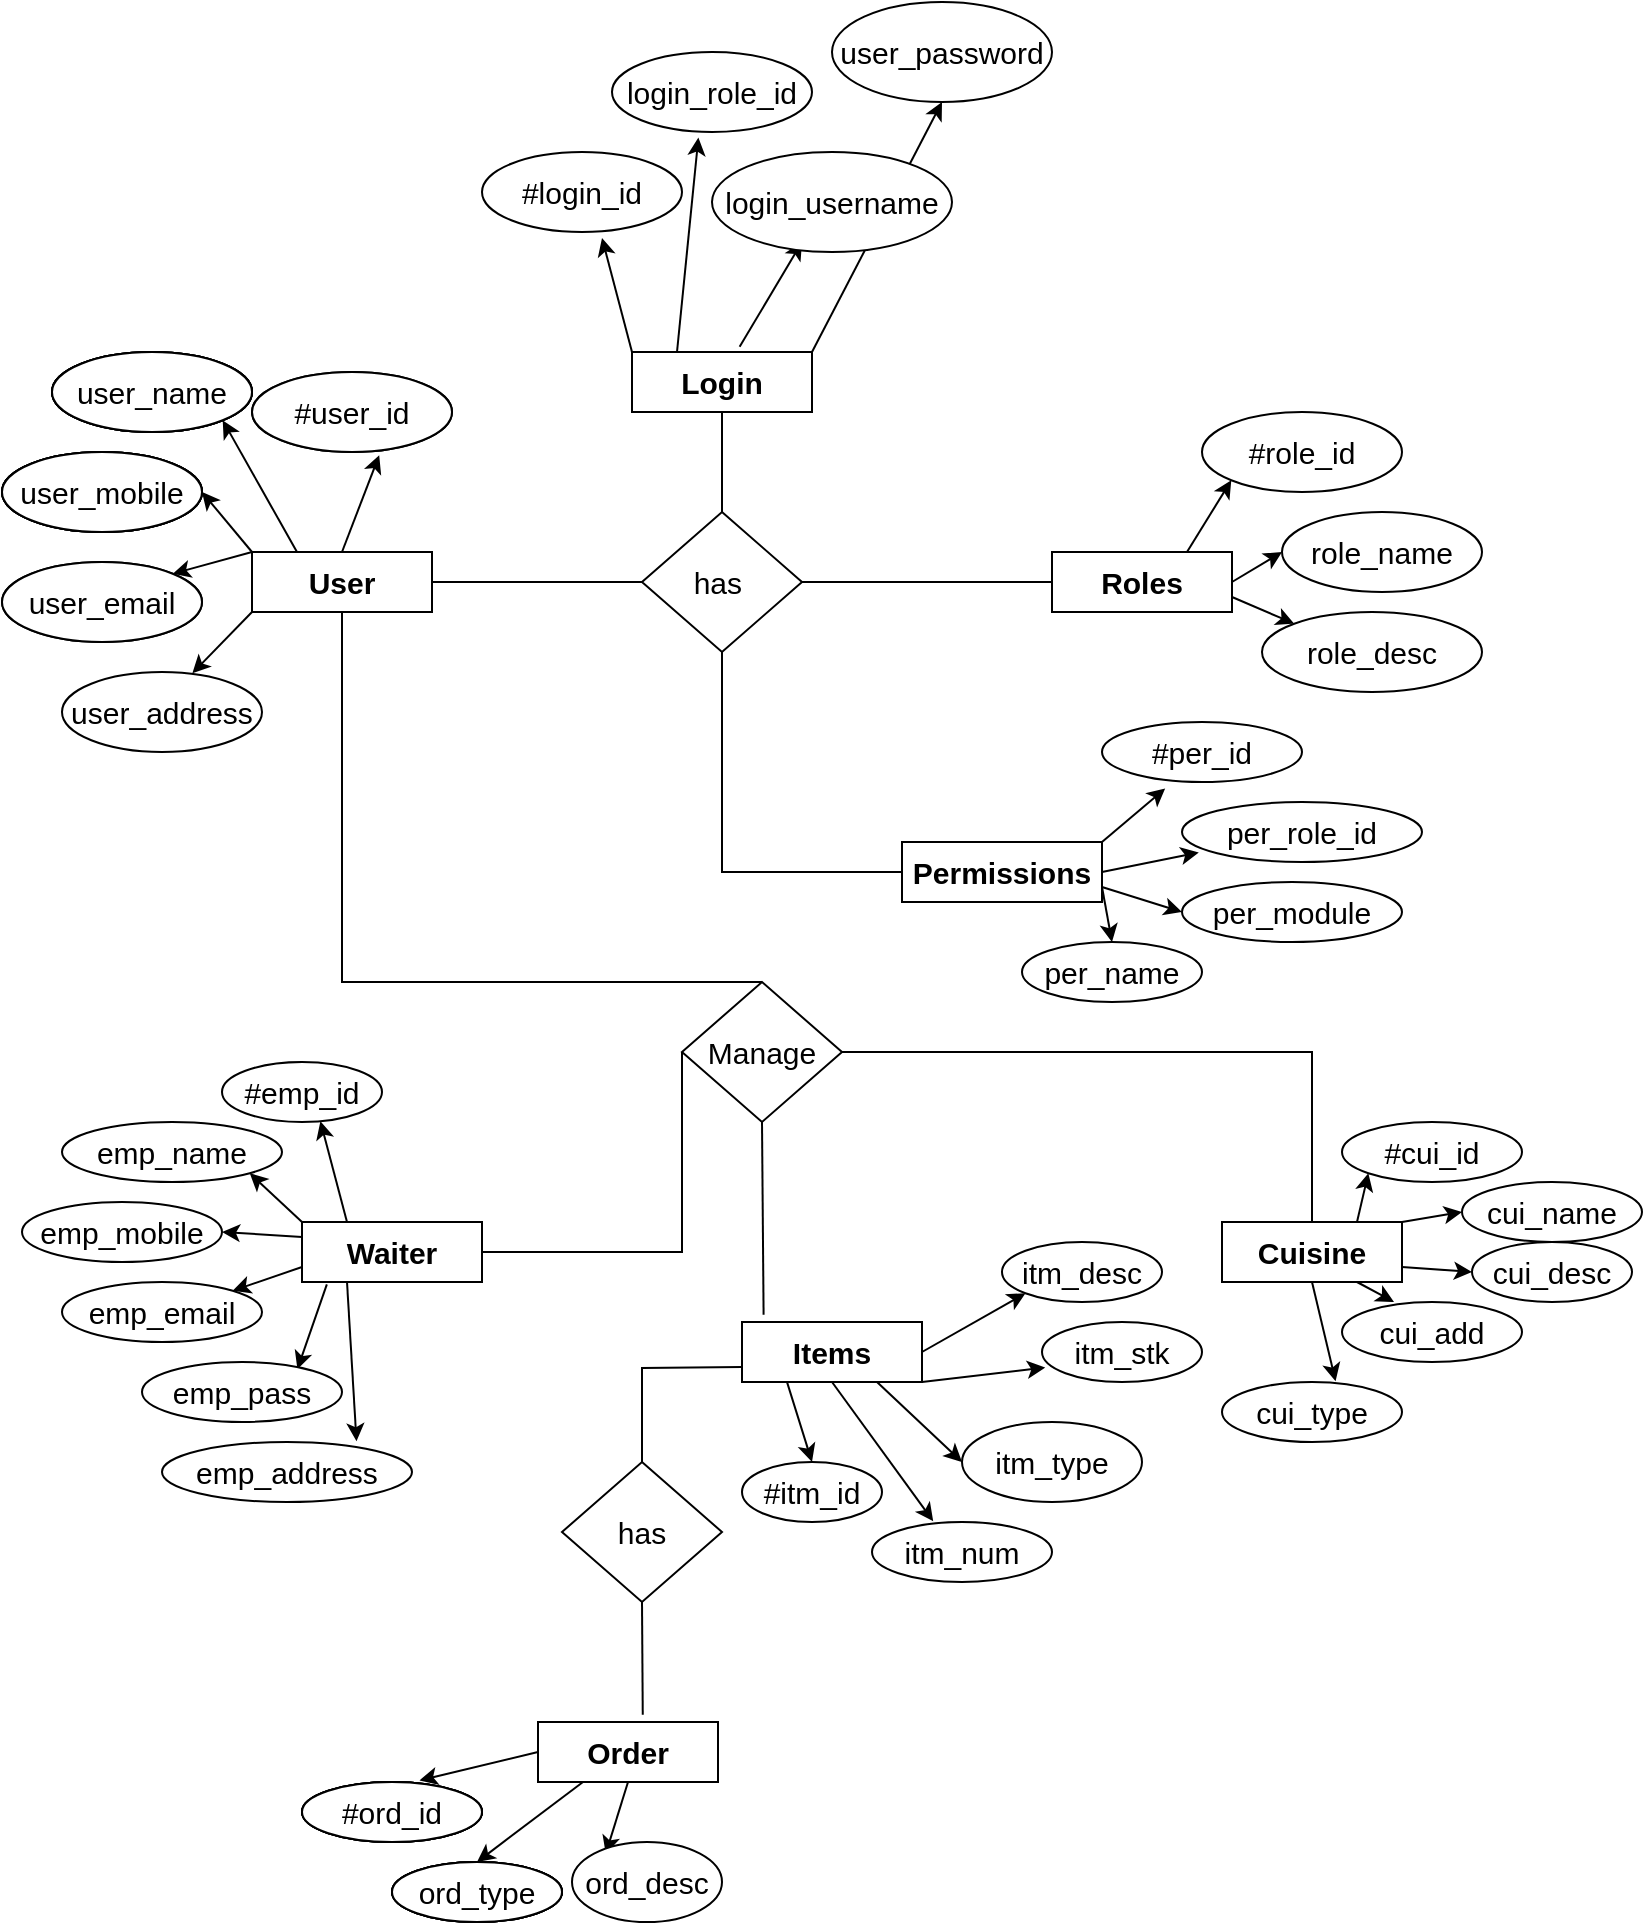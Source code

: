 <mxfile version="16.0.2" type="device"><diagram id="CfCf_N5ZeQ1wwE2QEOd4" name="Page-1"><mxGraphModel dx="1038" dy="649" grid="1" gridSize="10" guides="1" tooltips="1" connect="1" arrows="1" fold="1" page="1" pageScale="1" pageWidth="850" pageHeight="1100" background="none" math="0" shadow="0"><root><mxCell id="0"/><mxCell id="1" parent="0"/><mxCell id="aRp_A9biTbPwdNtpGblq-23" style="edgeStyle=none;rounded=0;orthogonalLoop=1;jettySize=auto;html=1;exitX=0;exitY=1;exitDx=0;exitDy=0;entryX=0.652;entryY=0.015;entryDx=0;entryDy=0;entryPerimeter=0;fontSize=15;" parent="1" source="aRp_A9biTbPwdNtpGblq-4" target="aRp_A9biTbPwdNtpGblq-16" edge="1"><mxGeometry relative="1" as="geometry"><mxPoint x="106.2" y="385.8" as="targetPoint"/></mxGeometry></mxCell><mxCell id="aRp_A9biTbPwdNtpGblq-24" style="edgeStyle=none;rounded=0;orthogonalLoop=1;jettySize=auto;html=1;exitX=0;exitY=0;exitDx=0;exitDy=0;entryX=1;entryY=0;entryDx=0;entryDy=0;fontSize=15;" parent="1" source="aRp_A9biTbPwdNtpGblq-4" target="aRp_A9biTbPwdNtpGblq-15" edge="1"><mxGeometry relative="1" as="geometry"><mxPoint x="90.355" y="330.858" as="targetPoint"/></mxGeometry></mxCell><mxCell id="aRp_A9biTbPwdNtpGblq-25" style="edgeStyle=none;rounded=0;orthogonalLoop=1;jettySize=auto;html=1;exitX=0;exitY=0;exitDx=0;exitDy=0;entryX=1;entryY=0.5;entryDx=0;entryDy=0;fontSize=15;" parent="1" source="aRp_A9biTbPwdNtpGblq-4" target="aRp_A9biTbPwdNtpGblq-13" edge="1"><mxGeometry relative="1" as="geometry"><mxPoint x="105" y="295" as="targetPoint"/></mxGeometry></mxCell><mxCell id="aRp_A9biTbPwdNtpGblq-26" style="edgeStyle=none;rounded=0;orthogonalLoop=1;jettySize=auto;html=1;exitX=0.25;exitY=0;exitDx=0;exitDy=0;entryX=1;entryY=1;entryDx=0;entryDy=0;fontSize=15;" parent="1" source="aRp_A9biTbPwdNtpGblq-4" target="aRp_A9biTbPwdNtpGblq-14" edge="1"><mxGeometry relative="1" as="geometry"/></mxCell><mxCell id="aRp_A9biTbPwdNtpGblq-28" style="edgeStyle=none;rounded=0;orthogonalLoop=1;jettySize=auto;html=1;exitX=0.5;exitY=0;exitDx=0;exitDy=0;entryX=0.636;entryY=1.04;entryDx=0;entryDy=0;entryPerimeter=0;fontSize=15;" parent="1" source="aRp_A9biTbPwdNtpGblq-4" target="aRp_A9biTbPwdNtpGblq-12" edge="1"><mxGeometry relative="1" as="geometry"/></mxCell><mxCell id="aRp_A9biTbPwdNtpGblq-4" value="&lt;b&gt;&lt;font style=&quot;font-size: 15px&quot;&gt;User&lt;/font&gt;&lt;/b&gt;" style="whiteSpace=wrap;html=1;" parent="1" vertex="1"><mxGeometry x="135" y="325" width="90" height="30" as="geometry"/></mxCell><mxCell id="aRp_A9biTbPwdNtpGblq-29" style="edgeStyle=none;rounded=0;orthogonalLoop=1;jettySize=auto;html=1;exitX=0;exitY=0;exitDx=0;exitDy=0;fontSize=15;entryX=0.6;entryY=1.075;entryDx=0;entryDy=0;entryPerimeter=0;" parent="1" source="aRp_A9biTbPwdNtpGblq-5" target="aRp_A9biTbPwdNtpGblq-17" edge="1"><mxGeometry relative="1" as="geometry"/></mxCell><mxCell id="aRp_A9biTbPwdNtpGblq-30" style="edgeStyle=none;rounded=0;orthogonalLoop=1;jettySize=auto;html=1;exitX=0.25;exitY=0;exitDx=0;exitDy=0;entryX=0.432;entryY=1.07;entryDx=0;entryDy=0;entryPerimeter=0;fontSize=15;" parent="1" source="aRp_A9biTbPwdNtpGblq-5" target="aRp_A9biTbPwdNtpGblq-18" edge="1"><mxGeometry relative="1" as="geometry"/></mxCell><mxCell id="aRp_A9biTbPwdNtpGblq-31" value="" style="edgeStyle=none;rounded=0;orthogonalLoop=1;jettySize=auto;html=1;fontSize=15;exitX=0.598;exitY=-0.087;exitDx=0;exitDy=0;exitPerimeter=0;entryX=0.375;entryY=0.9;entryDx=0;entryDy=0;entryPerimeter=0;" parent="1" source="aRp_A9biTbPwdNtpGblq-5" target="aRp_A9biTbPwdNtpGblq-19" edge="1"><mxGeometry relative="1" as="geometry"/></mxCell><mxCell id="X8OyS_S9COP-fmjkvj-e-1" style="edgeStyle=none;rounded=0;orthogonalLoop=1;jettySize=auto;html=1;exitX=1;exitY=0;exitDx=0;exitDy=0;entryX=0.5;entryY=1;entryDx=0;entryDy=0;" parent="1" source="aRp_A9biTbPwdNtpGblq-5" target="aRp_A9biTbPwdNtpGblq-20" edge="1"><mxGeometry relative="1" as="geometry"/></mxCell><mxCell id="aRp_A9biTbPwdNtpGblq-5" value="&lt;span style=&quot;font-size: 15px&quot;&gt;&lt;b&gt;Login&lt;/b&gt;&lt;/span&gt;" style="whiteSpace=wrap;html=1;" parent="1" vertex="1"><mxGeometry x="325" y="225" width="90" height="30" as="geometry"/></mxCell><mxCell id="aRp_A9biTbPwdNtpGblq-39" style="edgeStyle=none;rounded=0;orthogonalLoop=1;jettySize=auto;html=1;exitX=0.75;exitY=0;exitDx=0;exitDy=0;entryX=0;entryY=1;entryDx=0;entryDy=0;fontSize=15;" parent="1" source="aRp_A9biTbPwdNtpGblq-6" target="aRp_A9biTbPwdNtpGblq-35" edge="1"><mxGeometry relative="1" as="geometry"/></mxCell><mxCell id="aRp_A9biTbPwdNtpGblq-40" style="edgeStyle=none;rounded=0;orthogonalLoop=1;jettySize=auto;html=1;exitX=1;exitY=0.5;exitDx=0;exitDy=0;entryX=0;entryY=0.5;entryDx=0;entryDy=0;fontSize=15;" parent="1" source="aRp_A9biTbPwdNtpGblq-6" target="aRp_A9biTbPwdNtpGblq-36" edge="1"><mxGeometry relative="1" as="geometry"/></mxCell><mxCell id="aRp_A9biTbPwdNtpGblq-41" style="edgeStyle=none;rounded=0;orthogonalLoop=1;jettySize=auto;html=1;exitX=1;exitY=0.75;exitDx=0;exitDy=0;fontSize=15;entryX=0;entryY=0;entryDx=0;entryDy=0;" parent="1" source="aRp_A9biTbPwdNtpGblq-6" target="aRp_A9biTbPwdNtpGblq-37" edge="1"><mxGeometry relative="1" as="geometry"/></mxCell><mxCell id="aRp_A9biTbPwdNtpGblq-6" value="&lt;b&gt;&lt;font style=&quot;font-size: 15px&quot;&gt;Roles&lt;/font&gt;&lt;/b&gt;" style="whiteSpace=wrap;html=1;" parent="1" vertex="1"><mxGeometry x="535" y="325" width="90" height="30" as="geometry"/></mxCell><mxCell id="aRp_A9biTbPwdNtpGblq-70" style="edgeStyle=none;rounded=0;orthogonalLoop=1;jettySize=auto;html=1;exitX=0.25;exitY=0;exitDx=0;exitDy=0;fontSize=15;elbow=vertical;entryX=0.615;entryY=0.987;entryDx=0;entryDy=0;entryPerimeter=0;" parent="1" source="aRp_A9biTbPwdNtpGblq-7" target="aRp_A9biTbPwdNtpGblq-63" edge="1"><mxGeometry relative="1" as="geometry"/></mxCell><mxCell id="aRp_A9biTbPwdNtpGblq-71" style="edgeStyle=none;rounded=0;orthogonalLoop=1;jettySize=auto;html=1;exitX=0;exitY=0;exitDx=0;exitDy=0;entryX=1;entryY=1;entryDx=0;entryDy=0;fontSize=15;elbow=vertical;" parent="1" source="aRp_A9biTbPwdNtpGblq-7" target="aRp_A9biTbPwdNtpGblq-64" edge="1"><mxGeometry relative="1" as="geometry"/></mxCell><mxCell id="aRp_A9biTbPwdNtpGblq-72" style="edgeStyle=none;rounded=0;orthogonalLoop=1;jettySize=auto;html=1;exitX=0;exitY=0.25;exitDx=0;exitDy=0;entryX=1;entryY=0.5;entryDx=0;entryDy=0;fontSize=15;elbow=vertical;" parent="1" source="aRp_A9biTbPwdNtpGblq-7" target="aRp_A9biTbPwdNtpGblq-65" edge="1"><mxGeometry relative="1" as="geometry"/></mxCell><mxCell id="aRp_A9biTbPwdNtpGblq-73" style="edgeStyle=none;rounded=0;orthogonalLoop=1;jettySize=auto;html=1;exitX=0;exitY=0.75;exitDx=0;exitDy=0;fontSize=15;elbow=vertical;entryX=1;entryY=0;entryDx=0;entryDy=0;" parent="1" source="aRp_A9biTbPwdNtpGblq-7" target="aRp_A9biTbPwdNtpGblq-68" edge="1"><mxGeometry relative="1" as="geometry"/></mxCell><mxCell id="aRp_A9biTbPwdNtpGblq-74" style="edgeStyle=none;rounded=0;orthogonalLoop=1;jettySize=auto;html=1;exitX=0.138;exitY=1.04;exitDx=0;exitDy=0;entryX=0.777;entryY=0.12;entryDx=0;entryDy=0;entryPerimeter=0;fontSize=15;elbow=vertical;exitPerimeter=0;" parent="1" source="aRp_A9biTbPwdNtpGblq-7" target="aRp_A9biTbPwdNtpGblq-67" edge="1"><mxGeometry relative="1" as="geometry"/></mxCell><mxCell id="aRp_A9biTbPwdNtpGblq-75" style="edgeStyle=none;rounded=0;orthogonalLoop=1;jettySize=auto;html=1;exitX=0.25;exitY=1;exitDx=0;exitDy=0;entryX=0.778;entryY=-0.013;entryDx=0;entryDy=0;entryPerimeter=0;fontSize=15;elbow=vertical;" parent="1" source="aRp_A9biTbPwdNtpGblq-7" target="aRp_A9biTbPwdNtpGblq-66" edge="1"><mxGeometry relative="1" as="geometry"/></mxCell><mxCell id="aRp_A9biTbPwdNtpGblq-7" value="&lt;b&gt;&lt;font style=&quot;font-size: 15px&quot;&gt;Waiter&lt;/font&gt;&lt;/b&gt;" style="whiteSpace=wrap;html=1;" parent="1" vertex="1"><mxGeometry x="160" y="660" width="90" height="30" as="geometry"/></mxCell><mxCell id="aRp_A9biTbPwdNtpGblq-96" style="edgeStyle=none;rounded=0;orthogonalLoop=1;jettySize=auto;html=1;exitX=0.25;exitY=1;exitDx=0;exitDy=0;entryX=0.5;entryY=0;entryDx=0;entryDy=0;fontSize=15;elbow=vertical;" parent="1" source="aRp_A9biTbPwdNtpGblq-8" target="aRp_A9biTbPwdNtpGblq-91" edge="1"><mxGeometry relative="1" as="geometry"/></mxCell><mxCell id="aRp_A9biTbPwdNtpGblq-97" style="edgeStyle=none;rounded=0;orthogonalLoop=1;jettySize=auto;html=1;exitX=0.5;exitY=1;exitDx=0;exitDy=0;entryX=0.34;entryY=-0.013;entryDx=0;entryDy=0;entryPerimeter=0;fontSize=15;elbow=vertical;" parent="1" source="aRp_A9biTbPwdNtpGblq-8" target="aRp_A9biTbPwdNtpGblq-92" edge="1"><mxGeometry relative="1" as="geometry"/></mxCell><mxCell id="aRp_A9biTbPwdNtpGblq-98" style="edgeStyle=none;rounded=0;orthogonalLoop=1;jettySize=auto;html=1;exitX=0.75;exitY=1;exitDx=0;exitDy=0;entryX=0;entryY=0.5;entryDx=0;entryDy=0;fontSize=15;elbow=vertical;" parent="1" source="aRp_A9biTbPwdNtpGblq-8" target="aRp_A9biTbPwdNtpGblq-93" edge="1"><mxGeometry relative="1" as="geometry"/></mxCell><mxCell id="aRp_A9biTbPwdNtpGblq-99" style="edgeStyle=none;rounded=0;orthogonalLoop=1;jettySize=auto;html=1;exitX=1;exitY=1;exitDx=0;exitDy=0;entryX=0.02;entryY=0.76;entryDx=0;entryDy=0;entryPerimeter=0;fontSize=15;elbow=vertical;" parent="1" source="aRp_A9biTbPwdNtpGblq-8" target="aRp_A9biTbPwdNtpGblq-94" edge="1"><mxGeometry relative="1" as="geometry"/></mxCell><mxCell id="aRp_A9biTbPwdNtpGblq-100" style="edgeStyle=none;rounded=0;orthogonalLoop=1;jettySize=auto;html=1;exitX=1;exitY=0.5;exitDx=0;exitDy=0;fontSize=15;elbow=vertical;entryX=0;entryY=1;entryDx=0;entryDy=0;" parent="1" source="aRp_A9biTbPwdNtpGblq-8" target="aRp_A9biTbPwdNtpGblq-95" edge="1"><mxGeometry relative="1" as="geometry"/></mxCell><mxCell id="aRp_A9biTbPwdNtpGblq-8" value="&lt;b&gt;&lt;font style=&quot;font-size: 15px&quot;&gt;Items&lt;/font&gt;&lt;/b&gt;" style="whiteSpace=wrap;html=1;" parent="1" vertex="1"><mxGeometry x="380" y="710" width="90" height="30" as="geometry"/></mxCell><mxCell id="aRp_A9biTbPwdNtpGblq-12" value="#user_id" style="ellipse;whiteSpace=wrap;html=1;fontSize=15;" parent="1" vertex="1"><mxGeometry x="135" y="235" width="100" height="40" as="geometry"/></mxCell><mxCell id="aRp_A9biTbPwdNtpGblq-13" value="user_mobile" style="ellipse;whiteSpace=wrap;html=1;fontSize=15;" parent="1" vertex="1"><mxGeometry x="10" y="275" width="100" height="40" as="geometry"/></mxCell><mxCell id="aRp_A9biTbPwdNtpGblq-14" value="user_name" style="ellipse;whiteSpace=wrap;html=1;fontSize=15;" parent="1" vertex="1"><mxGeometry x="35" y="225" width="100" height="40" as="geometry"/></mxCell><mxCell id="aRp_A9biTbPwdNtpGblq-15" value="user_email" style="ellipse;whiteSpace=wrap;html=1;fontSize=15;" parent="1" vertex="1"><mxGeometry x="10" y="330" width="100" height="40" as="geometry"/></mxCell><mxCell id="aRp_A9biTbPwdNtpGblq-16" value="user_address" style="ellipse;whiteSpace=wrap;html=1;fontSize=15;" parent="1" vertex="1"><mxGeometry x="40" y="385" width="100" height="40" as="geometry"/></mxCell><mxCell id="aRp_A9biTbPwdNtpGblq-17" value="#login_id" style="ellipse;whiteSpace=wrap;html=1;fontSize=15;" parent="1" vertex="1"><mxGeometry x="250" y="125" width="100" height="40" as="geometry"/></mxCell><mxCell id="aRp_A9biTbPwdNtpGblq-18" value="login_role_id" style="ellipse;whiteSpace=wrap;html=1;fontSize=15;" parent="1" vertex="1"><mxGeometry x="315" y="75" width="100" height="40" as="geometry"/></mxCell><mxCell id="aRp_A9biTbPwdNtpGblq-19" value="login_username" style="ellipse;whiteSpace=wrap;html=1;fontSize=15;" parent="1" vertex="1"><mxGeometry x="365" y="125" width="120" height="50" as="geometry"/></mxCell><mxCell id="aRp_A9biTbPwdNtpGblq-20" value="user_password" style="ellipse;whiteSpace=wrap;html=1;fontSize=15;" parent="1" vertex="1"><mxGeometry x="425" y="50" width="110" height="50" as="geometry"/></mxCell><mxCell id="aRp_A9biTbPwdNtpGblq-32" style="edgeStyle=none;rounded=0;orthogonalLoop=1;jettySize=auto;html=1;exitX=1;exitY=0;exitDx=0;exitDy=0;fontSize=15;" parent="1" source="aRp_A9biTbPwdNtpGblq-5" target="aRp_A9biTbPwdNtpGblq-5" edge="1"><mxGeometry relative="1" as="geometry"><Array as="points"><mxPoint x="415" y="225"/></Array></mxGeometry></mxCell><mxCell id="aRp_A9biTbPwdNtpGblq-35" value="#role_id" style="ellipse;whiteSpace=wrap;html=1;fontSize=15;" parent="1" vertex="1"><mxGeometry x="610" y="255" width="100" height="40" as="geometry"/></mxCell><mxCell id="aRp_A9biTbPwdNtpGblq-36" value="role_name" style="ellipse;whiteSpace=wrap;html=1;fontSize=15;" parent="1" vertex="1"><mxGeometry x="650" y="305" width="100" height="40" as="geometry"/></mxCell><mxCell id="aRp_A9biTbPwdNtpGblq-37" value="role_desc" style="ellipse;whiteSpace=wrap;html=1;fontSize=15;" parent="1" vertex="1"><mxGeometry x="640" y="355" width="110" height="40" as="geometry"/></mxCell><mxCell id="aRp_A9biTbPwdNtpGblq-38" value="#per_id" style="ellipse;whiteSpace=wrap;html=1;fontSize=15;" parent="1" vertex="1"><mxGeometry x="560" y="410" width="100" height="30" as="geometry"/></mxCell><mxCell id="aRp_A9biTbPwdNtpGblq-42" value="has&amp;nbsp;" style="rhombus;whiteSpace=wrap;html=1;fontSize=15;" parent="1" vertex="1"><mxGeometry x="330" y="305" width="80" height="70" as="geometry"/></mxCell><mxCell id="aRp_A9biTbPwdNtpGblq-44" value="" style="endArrow=none;html=1;rounded=0;fontSize=15;entryX=0.5;entryY=1;entryDx=0;entryDy=0;exitX=0.5;exitY=0;exitDx=0;exitDy=0;" parent="1" source="aRp_A9biTbPwdNtpGblq-42" target="aRp_A9biTbPwdNtpGblq-5" edge="1"><mxGeometry width="50" height="50" relative="1" as="geometry"><mxPoint x="380" y="520" as="sourcePoint"/><mxPoint x="430" y="470" as="targetPoint"/></mxGeometry></mxCell><mxCell id="aRp_A9biTbPwdNtpGblq-46" value="" style="endArrow=none;html=1;rounded=0;fontSize=15;entryX=0;entryY=0.5;entryDx=0;entryDy=0;exitX=1;exitY=0.5;exitDx=0;exitDy=0;" parent="1" source="aRp_A9biTbPwdNtpGblq-42" target="aRp_A9biTbPwdNtpGblq-6" edge="1"><mxGeometry width="50" height="50" relative="1" as="geometry"><mxPoint x="380" y="520" as="sourcePoint"/><mxPoint x="430" y="470" as="targetPoint"/></mxGeometry></mxCell><mxCell id="aRp_A9biTbPwdNtpGblq-54" style="edgeStyle=none;rounded=0;orthogonalLoop=1;jettySize=auto;html=1;exitX=1;exitY=0;exitDx=0;exitDy=0;fontSize=15;entryX=0.316;entryY=1.107;entryDx=0;entryDy=0;entryPerimeter=0;" parent="1" source="aRp_A9biTbPwdNtpGblq-47" target="aRp_A9biTbPwdNtpGblq-38" edge="1"><mxGeometry relative="1" as="geometry"/></mxCell><mxCell id="aRp_A9biTbPwdNtpGblq-55" style="edgeStyle=none;rounded=0;orthogonalLoop=1;jettySize=auto;html=1;exitX=1;exitY=0.5;exitDx=0;exitDy=0;fontSize=15;entryX=0.07;entryY=0.84;entryDx=0;entryDy=0;entryPerimeter=0;" parent="1" source="aRp_A9biTbPwdNtpGblq-47" target="aRp_A9biTbPwdNtpGblq-48" edge="1"><mxGeometry relative="1" as="geometry"/></mxCell><mxCell id="aRp_A9biTbPwdNtpGblq-56" style="edgeStyle=none;rounded=0;orthogonalLoop=1;jettySize=auto;html=1;exitX=1;exitY=0.75;exitDx=0;exitDy=0;entryX=0;entryY=0.5;entryDx=0;entryDy=0;fontSize=15;" parent="1" source="aRp_A9biTbPwdNtpGblq-47" target="aRp_A9biTbPwdNtpGblq-49" edge="1"><mxGeometry relative="1" as="geometry"/></mxCell><mxCell id="aRp_A9biTbPwdNtpGblq-57" style="edgeStyle=none;rounded=0;orthogonalLoop=1;jettySize=auto;html=1;exitX=1;exitY=0.75;exitDx=0;exitDy=0;entryX=0.5;entryY=0;entryDx=0;entryDy=0;fontSize=15;" parent="1" source="aRp_A9biTbPwdNtpGblq-47" target="aRp_A9biTbPwdNtpGblq-50" edge="1"><mxGeometry relative="1" as="geometry"/></mxCell><mxCell id="aRp_A9biTbPwdNtpGblq-47" value="&lt;b&gt;&lt;font style=&quot;font-size: 15px&quot;&gt;Permissions&lt;/font&gt;&lt;/b&gt;" style="whiteSpace=wrap;html=1;" parent="1" vertex="1"><mxGeometry x="460" y="470" width="100" height="30" as="geometry"/></mxCell><mxCell id="aRp_A9biTbPwdNtpGblq-48" value="per_role_id" style="ellipse;whiteSpace=wrap;html=1;fontSize=15;" parent="1" vertex="1"><mxGeometry x="600" y="450" width="120" height="30" as="geometry"/></mxCell><mxCell id="aRp_A9biTbPwdNtpGblq-49" value="per_module" style="ellipse;whiteSpace=wrap;html=1;fontSize=15;" parent="1" vertex="1"><mxGeometry x="600" y="490" width="110" height="30" as="geometry"/></mxCell><mxCell id="aRp_A9biTbPwdNtpGblq-50" value="per_name" style="ellipse;whiteSpace=wrap;html=1;fontSize=15;" parent="1" vertex="1"><mxGeometry x="520" y="520" width="90" height="30" as="geometry"/></mxCell><mxCell id="aRp_A9biTbPwdNtpGblq-51" value="" style="endArrow=none;html=1;rounded=0;fontSize=15;exitX=0.5;exitY=1;exitDx=0;exitDy=0;entryX=0;entryY=0.5;entryDx=0;entryDy=0;" parent="1" source="aRp_A9biTbPwdNtpGblq-42" target="aRp_A9biTbPwdNtpGblq-47" edge="1"><mxGeometry width="50" height="50" relative="1" as="geometry"><mxPoint x="380" y="390" as="sourcePoint"/><mxPoint x="430" y="340" as="targetPoint"/><Array as="points"><mxPoint x="370" y="485"/></Array></mxGeometry></mxCell><mxCell id="aRp_A9biTbPwdNtpGblq-52" style="edgeStyle=orthogonalEdgeStyle;rounded=0;orthogonalLoop=1;jettySize=auto;html=1;exitX=0.5;exitY=1;exitDx=0;exitDy=0;fontSize=15;" parent="1" source="aRp_A9biTbPwdNtpGblq-47" target="aRp_A9biTbPwdNtpGblq-47" edge="1"><mxGeometry relative="1" as="geometry"/></mxCell><mxCell id="aRp_A9biTbPwdNtpGblq-58" value="Manage" style="rhombus;whiteSpace=wrap;html=1;fontSize=15;" parent="1" vertex="1"><mxGeometry x="350" y="540" width="80" height="70" as="geometry"/></mxCell><mxCell id="aRp_A9biTbPwdNtpGblq-62" value="" style="endArrow=none;html=1;rounded=0;fontSize=15;elbow=vertical;exitX=0.5;exitY=1;exitDx=0;exitDy=0;entryX=0.5;entryY=0;entryDx=0;entryDy=0;" parent="1" source="aRp_A9biTbPwdNtpGblq-4" target="aRp_A9biTbPwdNtpGblq-58" edge="1"><mxGeometry width="50" height="50" relative="1" as="geometry"><mxPoint x="380" y="660" as="sourcePoint"/><mxPoint x="430" y="610" as="targetPoint"/><Array as="points"><mxPoint x="180" y="540"/></Array></mxGeometry></mxCell><mxCell id="aRp_A9biTbPwdNtpGblq-63" value="#emp_id" style="ellipse;whiteSpace=wrap;html=1;fontSize=15;" parent="1" vertex="1"><mxGeometry x="120" y="580" width="80" height="30" as="geometry"/></mxCell><mxCell id="aRp_A9biTbPwdNtpGblq-64" value="emp_name" style="ellipse;whiteSpace=wrap;html=1;fontSize=15;" parent="1" vertex="1"><mxGeometry x="40" y="610" width="110" height="30" as="geometry"/></mxCell><mxCell id="aRp_A9biTbPwdNtpGblq-65" value="emp_mobile" style="ellipse;whiteSpace=wrap;html=1;fontSize=15;" parent="1" vertex="1"><mxGeometry x="20" y="650" width="100" height="30" as="geometry"/></mxCell><mxCell id="aRp_A9biTbPwdNtpGblq-66" value="emp_address" style="ellipse;whiteSpace=wrap;html=1;fontSize=15;" parent="1" vertex="1"><mxGeometry x="90" y="770" width="125" height="30" as="geometry"/></mxCell><mxCell id="aRp_A9biTbPwdNtpGblq-67" value="emp_pass" style="ellipse;whiteSpace=wrap;html=1;fontSize=15;" parent="1" vertex="1"><mxGeometry x="80" y="730" width="100" height="30" as="geometry"/></mxCell><mxCell id="aRp_A9biTbPwdNtpGblq-68" value="emp_email" style="ellipse;whiteSpace=wrap;html=1;fontSize=15;" parent="1" vertex="1"><mxGeometry x="40" y="690" width="100" height="30" as="geometry"/></mxCell><mxCell id="aRp_A9biTbPwdNtpGblq-76" value="" style="endArrow=none;html=1;rounded=0;fontSize=15;elbow=vertical;exitX=0;exitY=0.5;exitDx=0;exitDy=0;entryX=1;entryY=0.5;entryDx=0;entryDy=0;" parent="1" source="aRp_A9biTbPwdNtpGblq-58" target="aRp_A9biTbPwdNtpGblq-7" edge="1"><mxGeometry width="50" height="50" relative="1" as="geometry"><mxPoint x="380" y="530" as="sourcePoint"/><mxPoint x="430" y="480" as="targetPoint"/><Array as="points"><mxPoint x="350" y="675"/></Array></mxGeometry></mxCell><mxCell id="aRp_A9biTbPwdNtpGblq-88" style="edgeStyle=none;rounded=0;orthogonalLoop=1;jettySize=auto;html=1;exitX=0;exitY=0.5;exitDx=0;exitDy=0;entryX=0.653;entryY=-0.027;entryDx=0;entryDy=0;entryPerimeter=0;fontSize=15;elbow=vertical;" parent="1" source="aRp_A9biTbPwdNtpGblq-77" target="aRp_A9biTbPwdNtpGblq-85" edge="1"><mxGeometry relative="1" as="geometry"/></mxCell><mxCell id="aRp_A9biTbPwdNtpGblq-89" style="edgeStyle=none;rounded=0;orthogonalLoop=1;jettySize=auto;html=1;exitX=0.25;exitY=1;exitDx=0;exitDy=0;entryX=0.5;entryY=0;entryDx=0;entryDy=0;fontSize=15;elbow=vertical;" parent="1" source="aRp_A9biTbPwdNtpGblq-77" target="aRp_A9biTbPwdNtpGblq-86" edge="1"><mxGeometry relative="1" as="geometry"/></mxCell><mxCell id="aRp_A9biTbPwdNtpGblq-90" style="edgeStyle=none;rounded=0;orthogonalLoop=1;jettySize=auto;html=1;exitX=0.5;exitY=1;exitDx=0;exitDy=0;entryX=0.225;entryY=0.147;entryDx=0;entryDy=0;entryPerimeter=0;fontSize=15;elbow=vertical;" parent="1" source="aRp_A9biTbPwdNtpGblq-77" target="aRp_A9biTbPwdNtpGblq-87" edge="1"><mxGeometry relative="1" as="geometry"/></mxCell><mxCell id="aRp_A9biTbPwdNtpGblq-77" value="&lt;span style=&quot;font-size: 15px&quot;&gt;&lt;b&gt;Order&lt;/b&gt;&lt;/span&gt;" style="whiteSpace=wrap;html=1;" parent="1" vertex="1"><mxGeometry x="278" y="910" width="90" height="30" as="geometry"/></mxCell><mxCell id="aRp_A9biTbPwdNtpGblq-109" style="edgeStyle=none;rounded=0;orthogonalLoop=1;jettySize=auto;html=1;exitX=0.75;exitY=0;exitDx=0;exitDy=0;entryX=0;entryY=1;entryDx=0;entryDy=0;fontSize=15;elbow=vertical;" parent="1" source="aRp_A9biTbPwdNtpGblq-78" target="aRp_A9biTbPwdNtpGblq-101" edge="1"><mxGeometry relative="1" as="geometry"/></mxCell><mxCell id="aRp_A9biTbPwdNtpGblq-110" style="edgeStyle=none;rounded=0;orthogonalLoop=1;jettySize=auto;html=1;exitX=1;exitY=0;exitDx=0;exitDy=0;entryX=0;entryY=0.5;entryDx=0;entryDy=0;fontSize=15;elbow=vertical;" parent="1" source="aRp_A9biTbPwdNtpGblq-78" target="aRp_A9biTbPwdNtpGblq-104" edge="1"><mxGeometry relative="1" as="geometry"/></mxCell><mxCell id="aRp_A9biTbPwdNtpGblq-112" style="edgeStyle=none;rounded=0;orthogonalLoop=1;jettySize=auto;html=1;exitX=1;exitY=0.75;exitDx=0;exitDy=0;entryX=0;entryY=0.5;entryDx=0;entryDy=0;fontSize=15;elbow=vertical;" parent="1" source="aRp_A9biTbPwdNtpGblq-78" target="aRp_A9biTbPwdNtpGblq-105" edge="1"><mxGeometry relative="1" as="geometry"/></mxCell><mxCell id="aRp_A9biTbPwdNtpGblq-113" style="edgeStyle=none;rounded=0;orthogonalLoop=1;jettySize=auto;html=1;exitX=0.75;exitY=1;exitDx=0;exitDy=0;fontSize=15;elbow=vertical;entryX=0.289;entryY=0;entryDx=0;entryDy=0;entryPerimeter=0;" parent="1" source="aRp_A9biTbPwdNtpGblq-78" target="aRp_A9biTbPwdNtpGblq-103" edge="1"><mxGeometry relative="1" as="geometry"/></mxCell><mxCell id="aRp_A9biTbPwdNtpGblq-114" style="edgeStyle=none;rounded=0;orthogonalLoop=1;jettySize=auto;html=1;exitX=0.5;exitY=1;exitDx=0;exitDy=0;entryX=0.631;entryY=-0.013;entryDx=0;entryDy=0;entryPerimeter=0;fontSize=15;elbow=vertical;" parent="1" source="aRp_A9biTbPwdNtpGblq-78" target="aRp_A9biTbPwdNtpGblq-108" edge="1"><mxGeometry relative="1" as="geometry"/></mxCell><mxCell id="aRp_A9biTbPwdNtpGblq-78" value="&lt;span style=&quot;font-size: 15px&quot;&gt;&lt;b&gt;Cuisine&lt;/b&gt;&lt;/span&gt;" style="whiteSpace=wrap;html=1;" parent="1" vertex="1"><mxGeometry x="620" y="660" width="90" height="30" as="geometry"/></mxCell><mxCell id="aRp_A9biTbPwdNtpGblq-79" value="" style="endArrow=none;html=1;rounded=0;fontSize=15;elbow=vertical;entryX=0.12;entryY=-0.12;entryDx=0;entryDy=0;exitX=0.5;exitY=1;exitDx=0;exitDy=0;entryPerimeter=0;" parent="1" source="aRp_A9biTbPwdNtpGblq-58" target="aRp_A9biTbPwdNtpGblq-8" edge="1"><mxGeometry width="50" height="50" relative="1" as="geometry"><mxPoint x="380" y="790" as="sourcePoint"/><mxPoint x="430" y="740" as="targetPoint"/><Array as="points"/></mxGeometry></mxCell><mxCell id="aRp_A9biTbPwdNtpGblq-81" value="has" style="rhombus;whiteSpace=wrap;html=1;fontSize=15;" parent="1" vertex="1"><mxGeometry x="290" y="780" width="80" height="70" as="geometry"/></mxCell><mxCell id="aRp_A9biTbPwdNtpGblq-82" value="" style="endArrow=none;html=1;rounded=0;fontSize=15;elbow=vertical;entryX=0;entryY=0.75;entryDx=0;entryDy=0;exitX=0.5;exitY=0;exitDx=0;exitDy=0;" parent="1" source="aRp_A9biTbPwdNtpGblq-81" target="aRp_A9biTbPwdNtpGblq-8" edge="1"><mxGeometry width="50" height="50" relative="1" as="geometry"><mxPoint x="380" y="930" as="sourcePoint"/><mxPoint x="430" y="880" as="targetPoint"/><Array as="points"><mxPoint x="330" y="733"/></Array></mxGeometry></mxCell><mxCell id="aRp_A9biTbPwdNtpGblq-84" value="" style="endArrow=none;html=1;rounded=0;fontSize=15;elbow=vertical;exitX=0.5;exitY=1;exitDx=0;exitDy=0;entryX=0.582;entryY=-0.12;entryDx=0;entryDy=0;entryPerimeter=0;" parent="1" source="aRp_A9biTbPwdNtpGblq-81" target="aRp_A9biTbPwdNtpGblq-77" edge="1"><mxGeometry width="50" height="50" relative="1" as="geometry"><mxPoint x="380" y="780" as="sourcePoint"/><mxPoint x="430" y="730" as="targetPoint"/></mxGeometry></mxCell><mxCell id="aRp_A9biTbPwdNtpGblq-85" value="#ord_id" style="ellipse;whiteSpace=wrap;html=1;fontSize=15;" parent="1" vertex="1"><mxGeometry x="160" y="940" width="90" height="30" as="geometry"/></mxCell><mxCell id="aRp_A9biTbPwdNtpGblq-86" value="ord_type" style="ellipse;whiteSpace=wrap;html=1;fontSize=15;" parent="1" vertex="1"><mxGeometry x="205" y="980" width="85" height="30" as="geometry"/></mxCell><mxCell id="aRp_A9biTbPwdNtpGblq-87" value="ord_desc" style="ellipse;whiteSpace=wrap;html=1;fontSize=15;" parent="1" vertex="1"><mxGeometry x="295" y="970" width="75" height="40" as="geometry"/></mxCell><mxCell id="aRp_A9biTbPwdNtpGblq-91" value="#itm_id" style="ellipse;whiteSpace=wrap;html=1;fontSize=15;" parent="1" vertex="1"><mxGeometry x="380" y="780" width="70" height="30" as="geometry"/></mxCell><mxCell id="aRp_A9biTbPwdNtpGblq-92" value="itm_num" style="ellipse;whiteSpace=wrap;html=1;fontSize=15;" parent="1" vertex="1"><mxGeometry x="445" y="810" width="90" height="30" as="geometry"/></mxCell><mxCell id="aRp_A9biTbPwdNtpGblq-93" value="itm_type" style="ellipse;whiteSpace=wrap;html=1;fontSize=15;" parent="1" vertex="1"><mxGeometry x="490" y="760" width="90" height="40" as="geometry"/></mxCell><mxCell id="aRp_A9biTbPwdNtpGblq-94" value="itm_stk" style="ellipse;whiteSpace=wrap;html=1;fontSize=15;" parent="1" vertex="1"><mxGeometry x="530" y="710" width="80" height="30" as="geometry"/></mxCell><mxCell id="aRp_A9biTbPwdNtpGblq-95" value="itm_desc" style="ellipse;whiteSpace=wrap;html=1;fontSize=15;" parent="1" vertex="1"><mxGeometry x="510" y="670" width="80" height="30" as="geometry"/></mxCell><mxCell id="aRp_A9biTbPwdNtpGblq-101" value="#cui_id" style="ellipse;whiteSpace=wrap;html=1;fontSize=15;" parent="1" vertex="1"><mxGeometry x="680" y="610" width="90" height="30" as="geometry"/></mxCell><mxCell id="aRp_A9biTbPwdNtpGblq-102" value="" style="endArrow=none;html=1;rounded=0;fontSize=15;elbow=vertical;exitX=1;exitY=0.5;exitDx=0;exitDy=0;entryX=0.5;entryY=0;entryDx=0;entryDy=0;" parent="1" source="aRp_A9biTbPwdNtpGblq-58" target="aRp_A9biTbPwdNtpGblq-78" edge="1"><mxGeometry width="50" height="50" relative="1" as="geometry"><mxPoint x="390" y="650" as="sourcePoint"/><mxPoint x="440" y="600" as="targetPoint"/><Array as="points"><mxPoint x="665" y="575"/></Array></mxGeometry></mxCell><mxCell id="aRp_A9biTbPwdNtpGblq-103" value="cui_add" style="ellipse;whiteSpace=wrap;html=1;fontSize=15;" parent="1" vertex="1"><mxGeometry x="680" y="700" width="90" height="30" as="geometry"/></mxCell><mxCell id="aRp_A9biTbPwdNtpGblq-104" value="cui_name" style="ellipse;whiteSpace=wrap;html=1;fontSize=15;" parent="1" vertex="1"><mxGeometry x="740" y="640" width="90" height="30" as="geometry"/></mxCell><mxCell id="aRp_A9biTbPwdNtpGblq-105" value="cui_desc" style="ellipse;whiteSpace=wrap;html=1;fontSize=15;" parent="1" vertex="1"><mxGeometry x="745" y="670" width="80" height="30" as="geometry"/></mxCell><mxCell id="aRp_A9biTbPwdNtpGblq-108" value="cui_type" style="ellipse;whiteSpace=wrap;html=1;fontSize=15;" parent="1" vertex="1"><mxGeometry x="620" y="740" width="90" height="30" as="geometry"/></mxCell><mxCell id="_6XNgQ_crutnzbVgQLHJ-1" value="" style="endArrow=none;html=1;rounded=0;entryX=0;entryY=0.5;entryDx=0;entryDy=0;exitX=1;exitY=0.5;exitDx=0;exitDy=0;" parent="1" source="aRp_A9biTbPwdNtpGblq-4" target="aRp_A9biTbPwdNtpGblq-42" edge="1"><mxGeometry width="50" height="50" relative="1" as="geometry"><mxPoint x="350" y="520" as="sourcePoint"/><mxPoint x="400" y="470" as="targetPoint"/></mxGeometry></mxCell><mxCell id="JsHqDXdhwI9umAhAHC9A-1" value="user_mobile" style="ellipse;whiteSpace=wrap;html=1;fontSize=15;" vertex="1" parent="1"><mxGeometry x="10" y="275" width="100" height="40" as="geometry"/></mxCell><mxCell id="JsHqDXdhwI9umAhAHC9A-2" value="user_name" style="ellipse;whiteSpace=wrap;html=1;fontSize=15;" vertex="1" parent="1"><mxGeometry x="35" y="225" width="100" height="40" as="geometry"/></mxCell><mxCell id="JsHqDXdhwI9umAhAHC9A-3" value="user_mobile" style="ellipse;whiteSpace=wrap;html=1;fontSize=15;" vertex="1" parent="1"><mxGeometry x="10" y="275" width="100" height="40" as="geometry"/></mxCell><mxCell id="JsHqDXdhwI9umAhAHC9A-4" value="user_name" style="ellipse;whiteSpace=wrap;html=1;fontSize=15;" vertex="1" parent="1"><mxGeometry x="35" y="225" width="100" height="40" as="geometry"/></mxCell><mxCell id="JsHqDXdhwI9umAhAHC9A-5" value="user_mobile" style="ellipse;whiteSpace=wrap;html=1;fontSize=15;" vertex="1" parent="1"><mxGeometry x="10" y="275" width="100" height="40" as="geometry"/></mxCell><mxCell id="JsHqDXdhwI9umAhAHC9A-6" value="user_name" style="ellipse;whiteSpace=wrap;html=1;fontSize=15;" vertex="1" parent="1"><mxGeometry x="35" y="225" width="100" height="40" as="geometry"/></mxCell><mxCell id="JsHqDXdhwI9umAhAHC9A-7" value="#user_id" style="ellipse;whiteSpace=wrap;html=1;fontSize=15;" vertex="1" parent="1"><mxGeometry x="135" y="235" width="100" height="40" as="geometry"/></mxCell><mxCell id="JsHqDXdhwI9umAhAHC9A-8" value="user_email" style="ellipse;whiteSpace=wrap;html=1;fontSize=15;" vertex="1" parent="1"><mxGeometry x="10" y="330" width="100" height="40" as="geometry"/></mxCell><mxCell id="JsHqDXdhwI9umAhAHC9A-9" value="#ord_id" style="ellipse;whiteSpace=wrap;html=1;fontSize=15;" vertex="1" parent="1"><mxGeometry x="160" y="940" width="90" height="30" as="geometry"/></mxCell><mxCell id="JsHqDXdhwI9umAhAHC9A-10" value="ord_type" style="ellipse;whiteSpace=wrap;html=1;fontSize=15;" vertex="1" parent="1"><mxGeometry x="205" y="980" width="85" height="30" as="geometry"/></mxCell><mxCell id="JsHqDXdhwI9umAhAHC9A-11" value="#ord_id" style="ellipse;whiteSpace=wrap;html=1;fontSize=15;" vertex="1" parent="1"><mxGeometry x="160" y="940" width="90" height="30" as="geometry"/></mxCell><mxCell id="JsHqDXdhwI9umAhAHC9A-12" value="ord_type" style="ellipse;whiteSpace=wrap;html=1;fontSize=15;" vertex="1" parent="1"><mxGeometry x="205" y="980" width="85" height="30" as="geometry"/></mxCell><mxCell id="JsHqDXdhwI9umAhAHC9A-13" value="#ord_id" style="ellipse;whiteSpace=wrap;html=1;fontSize=15;" vertex="1" parent="1"><mxGeometry x="160" y="940" width="90" height="30" as="geometry"/></mxCell><mxCell id="JsHqDXdhwI9umAhAHC9A-14" value="ord_type" style="ellipse;whiteSpace=wrap;html=1;fontSize=15;" vertex="1" parent="1"><mxGeometry x="205" y="980" width="85" height="30" as="geometry"/></mxCell></root></mxGraphModel></diagram></mxfile>